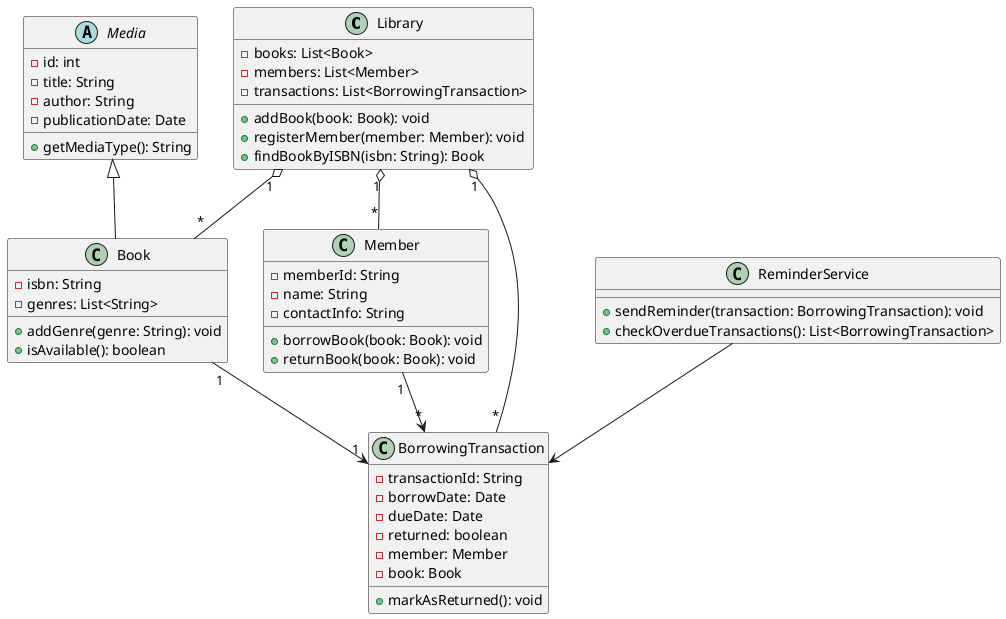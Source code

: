 @startuml
class Library {
    - books: List<Book>
    - members: List<Member>
    - transactions: List<BorrowingTransaction>
    + addBook(book: Book): void
    + registerMember(member: Member): void
    + findBookByISBN(isbn: String): Book
}

abstract class Media {
    - id: int
    - title: String
    - author: String
    - publicationDate: Date
    + getMediaType(): String
}

class Book extends Media {
    - isbn: String
    - genres: List<String>
    + addGenre(genre: String): void
    + isAvailable(): boolean
}

class Member {
    - memberId: String
    - name: String
    - contactInfo: String
    + borrowBook(book: Book): void
    + returnBook(book: Book): void
}

class BorrowingTransaction {
    - transactionId: String
    - borrowDate: Date
    - dueDate: Date
    - returned: boolean
    - member: Member
    - book: Book
    + markAsReturned(): void
}

class ReminderService {
    + sendReminder(transaction: BorrowingTransaction): void
    + checkOverdueTransactions(): List<BorrowingTransaction>
}

Library "1" o-- "*" Book
Library "1" o-- "*" Member
Library "1" o-- "*" BorrowingTransaction
Member "1" --> "*" BorrowingTransaction
Book "1" --> "1" BorrowingTransaction
ReminderService --> BorrowingTransaction
@enduml
